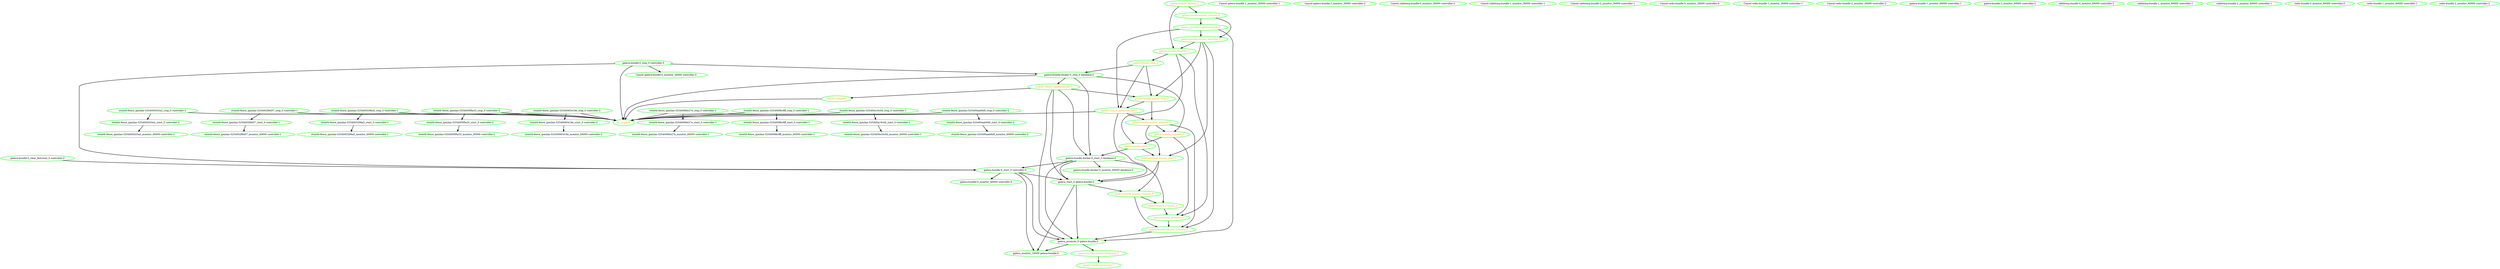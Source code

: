 digraph "g" {
"Cancel galera-bundle-0_monitor_30000 controller-0" [ style=bold color="green" fontcolor="black"]
"Cancel galera-bundle-1_monitor_30000 controller-1" [ style=bold color="green" fontcolor="black"]
"Cancel galera-bundle-2_monitor_30000 controller-2" [ style=bold color="green" fontcolor="black"]
"Cancel rabbitmq-bundle-0_monitor_30000 controller-2" [ style=bold color="green" fontcolor="black"]
"Cancel rabbitmq-bundle-1_monitor_30000 controller-1" [ style=bold color="green" fontcolor="black"]
"Cancel rabbitmq-bundle-2_monitor_30000 controller-1" [ style=bold color="green" fontcolor="black"]
"Cancel redis-bundle-0_monitor_30000 controller-0" [ style=bold color="green" fontcolor="black"]
"Cancel redis-bundle-1_monitor_30000 controller-1" [ style=bold color="green" fontcolor="black"]
"Cancel redis-bundle-2_monitor_30000 controller-2" [ style=bold color="green" fontcolor="black"]
"all_stopped" [ style=bold color="green" fontcolor="orange"]
"galera-bundle-0_clear_failcount_0 controller-0" -> "galera-bundle-0_start_0 controller-0" [ style = bold]
"galera-bundle-0_clear_failcount_0 controller-0" [ style=bold color="green" fontcolor="black"]
"galera-bundle-0_monitor_60000 controller-0" [ style=bold color="green" fontcolor="black"]
"galera-bundle-0_start_0 controller-0" -> "galera-bundle-0_monitor_60000 controller-0" [ style = bold]
"galera-bundle-0_start_0 controller-0" -> "galera_monitor_10000 galera-bundle-0" [ style = bold]
"galera-bundle-0_start_0 controller-0" -> "galera_promote_0 galera-bundle-0" [ style = bold]
"galera-bundle-0_start_0 controller-0" -> "galera_start_0 galera-bundle-0" [ style = bold]
"galera-bundle-0_start_0 controller-0" [ style=bold color="green" fontcolor="black"]
"galera-bundle-0_stop_0 controller-0" -> "Cancel galera-bundle-0_monitor_30000 controller-0" [ style = bold]
"galera-bundle-0_stop_0 controller-0" -> "all_stopped" [ style = bold]
"galera-bundle-0_stop_0 controller-0" -> "galera-bundle-0_start_0 controller-0" [ style = bold]
"galera-bundle-0_stop_0 controller-0" -> "galera-bundle-docker-0_stop_0 database-0" [ style = bold]
"galera-bundle-0_stop_0 controller-0" [ style=bold color="green" fontcolor="black"]
"galera-bundle-1_monitor_60000 controller-1" [ style=bold color="green" fontcolor="black"]
"galera-bundle-2_monitor_60000 controller-2" [ style=bold color="green" fontcolor="black"]
"galera-bundle-docker-0_monitor_60000 database-0" [ style=bold color="green" fontcolor="black"]
"galera-bundle-docker-0_start_0 database-0" -> "galera-bundle-0_start_0 controller-0" [ style = bold]
"galera-bundle-docker-0_start_0 database-0" -> "galera-bundle-docker-0_monitor_60000 database-0" [ style = bold]
"galera-bundle-docker-0_start_0 database-0" -> "galera-bundle_running_0" [ style = bold]
"galera-bundle-docker-0_start_0 database-0" -> "galera_promote_0 galera-bundle-0" [ style = bold]
"galera-bundle-docker-0_start_0 database-0" -> "galera_start_0 galera-bundle-0" [ style = bold]
"galera-bundle-docker-0_start_0 database-0" [ style=bold color="green" fontcolor="black"]
"galera-bundle-docker-0_stop_0 database-0" -> "all_stopped" [ style = bold]
"galera-bundle-docker-0_stop_0 database-0" -> "galera-bundle-docker-0_start_0 database-0" [ style = bold]
"galera-bundle-docker-0_stop_0 database-0" -> "galera-bundle_stopped_0" [ style = bold]
"galera-bundle-docker-0_stop_0 database-0" -> "stonith 'reboot' galera-bundle-0" [ style = bold]
"galera-bundle-docker-0_stop_0 database-0" [ style=bold color="green" fontcolor="black"]
"galera-bundle-master_demote_0" -> "galera-bundle-master_demoted_0" [ style = bold]
"galera-bundle-master_demote_0" -> "galera_demote_0 galera-bundle-0" [ style = bold]
"galera-bundle-master_demote_0" [ style=bold color="green" fontcolor="orange"]
"galera-bundle-master_demoted_0" -> "galera-bundle-master_promote_0" [ style = bold]
"galera-bundle-master_demoted_0" -> "galera-bundle-master_start_0" [ style = bold]
"galera-bundle-master_demoted_0" -> "galera-bundle-master_stop_0" [ style = bold]
"galera-bundle-master_demoted_0" -> "galera-bundle_demoted_0" [ style = bold]
"galera-bundle-master_demoted_0" [ style=bold color="green" fontcolor="orange"]
"galera-bundle-master_promote_0" -> "galera_promote_0 galera-bundle-0" [ style = bold]
"galera-bundle-master_promote_0" [ style=bold color="green" fontcolor="orange"]
"galera-bundle-master_promoted_0" -> "galera-bundle_promoted_0" [ style = bold]
"galera-bundle-master_promoted_0" [ style=bold color="green" fontcolor="orange"]
"galera-bundle-master_running_0" -> "galera-bundle-master_promote_0" [ style = bold]
"galera-bundle-master_running_0" -> "galera-bundle_running_0" [ style = bold]
"galera-bundle-master_running_0" [ style=bold color="green" fontcolor="orange"]
"galera-bundle-master_start_0" -> "galera-bundle-master_running_0" [ style = bold]
"galera-bundle-master_start_0" -> "galera_start_0 galera-bundle-0" [ style = bold]
"galera-bundle-master_start_0" [ style=bold color="green" fontcolor="orange"]
"galera-bundle-master_stop_0" -> "galera-bundle-master_stopped_0" [ style = bold]
"galera-bundle-master_stop_0" -> "galera_stop_0 galera-bundle-0" [ style = bold]
"galera-bundle-master_stop_0" [ style=bold color="green" fontcolor="orange"]
"galera-bundle-master_stopped_0" -> "galera-bundle-master_promote_0" [ style = bold]
"galera-bundle-master_stopped_0" -> "galera-bundle-master_start_0" [ style = bold]
"galera-bundle-master_stopped_0" -> "galera-bundle_stopped_0" [ style = bold]
"galera-bundle-master_stopped_0" [ style=bold color="green" fontcolor="orange"]
"galera-bundle_demote_0" -> "galera-bundle-master_demote_0" [ style = bold]
"galera-bundle_demote_0" -> "galera-bundle_demoted_0" [ style = bold]
"galera-bundle_demote_0" [ style=bold color="green" fontcolor="orange"]
"galera-bundle_demoted_0" -> "galera-bundle_promote_0" [ style = bold]
"galera-bundle_demoted_0" -> "galera-bundle_start_0" [ style = bold]
"galera-bundle_demoted_0" -> "galera-bundle_stop_0" [ style = bold]
"galera-bundle_demoted_0" [ style=bold color="green" fontcolor="orange"]
"galera-bundle_promote_0" -> "galera-bundle-master_promote_0" [ style = bold]
"galera-bundle_promote_0" [ style=bold color="green" fontcolor="orange"]
"galera-bundle_promoted_0" [ style=bold color="green" fontcolor="orange"]
"galera-bundle_running_0" -> "galera-bundle_promote_0" [ style = bold]
"galera-bundle_running_0" [ style=bold color="green" fontcolor="orange"]
"galera-bundle_start_0" -> "galera-bundle-docker-0_start_0 database-0" [ style = bold]
"galera-bundle_start_0" -> "galera-bundle-master_start_0" [ style = bold]
"galera-bundle_start_0" [ style=bold color="green" fontcolor="orange"]
"galera-bundle_stop_0" -> "galera-bundle-docker-0_stop_0 database-0" [ style = bold]
"galera-bundle_stop_0" -> "galera-bundle-master_stop_0" [ style = bold]
"galera-bundle_stop_0" -> "galera_stop_0 galera-bundle-0" [ style = bold]
"galera-bundle_stop_0" [ style=bold color="green" fontcolor="orange"]
"galera-bundle_stopped_0" -> "galera-bundle_promote_0" [ style = bold]
"galera-bundle_stopped_0" -> "galera-bundle_start_0" [ style = bold]
"galera-bundle_stopped_0" [ style=bold color="green" fontcolor="orange"]
"galera_demote_0 galera-bundle-0" -> "galera-bundle-master_demoted_0" [ style = bold]
"galera_demote_0 galera-bundle-0" -> "galera_promote_0 galera-bundle-0" [ style = bold]
"galera_demote_0 galera-bundle-0" -> "galera_stop_0 galera-bundle-0" [ style = bold]
"galera_demote_0 galera-bundle-0" [ style=bold color="green" fontcolor="orange"]
"galera_monitor_10000 galera-bundle-0" [ style=bold color="green" fontcolor="black"]
"galera_promote_0 galera-bundle-0" -> "galera-bundle-master_promoted_0" [ style = bold]
"galera_promote_0 galera-bundle-0" -> "galera_monitor_10000 galera-bundle-0" [ style = bold]
"galera_promote_0 galera-bundle-0" [ style=bold color="green" fontcolor="black"]
"galera_start_0 galera-bundle-0" -> "galera-bundle-master_running_0" [ style = bold]
"galera_start_0 galera-bundle-0" -> "galera_monitor_10000 galera-bundle-0" [ style = bold]
"galera_start_0 galera-bundle-0" -> "galera_promote_0 galera-bundle-0" [ style = bold]
"galera_start_0 galera-bundle-0" [ style=bold color="green" fontcolor="black"]
"galera_stop_0 galera-bundle-0" -> "all_stopped" [ style = bold]
"galera_stop_0 galera-bundle-0" -> "galera-bundle-master_stopped_0" [ style = bold]
"galera_stop_0 galera-bundle-0" -> "galera_start_0 galera-bundle-0" [ style = bold]
"galera_stop_0 galera-bundle-0" [ style=bold color="green" fontcolor="orange"]
"rabbitmq-bundle-0_monitor_60000 controller-2" [ style=bold color="green" fontcolor="black"]
"rabbitmq-bundle-1_monitor_60000 controller-1" [ style=bold color="green" fontcolor="black"]
"rabbitmq-bundle-2_monitor_60000 controller-1" [ style=bold color="green" fontcolor="black"]
"redis-bundle-0_monitor_60000 controller-0" [ style=bold color="green" fontcolor="black"]
"redis-bundle-1_monitor_60000 controller-1" [ style=bold color="green" fontcolor="black"]
"redis-bundle-2_monitor_60000 controller-2" [ style=bold color="green" fontcolor="black"]
"stonith 'reboot' galera-bundle-0" -> "galera-bundle-docker-0_start_0 database-0" [ style = bold]
"stonith 'reboot' galera-bundle-0" -> "galera-bundle-master_stop_0" [ style = bold]
"stonith 'reboot' galera-bundle-0" -> "galera_promote_0 galera-bundle-0" [ style = bold]
"stonith 'reboot' galera-bundle-0" -> "galera_start_0 galera-bundle-0" [ style = bold]
"stonith 'reboot' galera-bundle-0" -> "stonith_complete" [ style = bold]
"stonith 'reboot' galera-bundle-0" [ style=bold color="green" fontcolor="orange"]
"stonith-fence_ipmilan-5254000203a2_monitor_60000 controller-2" [ style=bold color="green" fontcolor="black"]
"stonith-fence_ipmilan-5254000203a2_start_0 controller-2" -> "stonith-fence_ipmilan-5254000203a2_monitor_60000 controller-2" [ style = bold]
"stonith-fence_ipmilan-5254000203a2_start_0 controller-2" [ style=bold color="green" fontcolor="black"]
"stonith-fence_ipmilan-5254000203a2_stop_0 controller-2" -> "all_stopped" [ style = bold]
"stonith-fence_ipmilan-5254000203a2_stop_0 controller-2" -> "stonith-fence_ipmilan-5254000203a2_start_0 controller-2" [ style = bold]
"stonith-fence_ipmilan-5254000203a2_stop_0 controller-2" [ style=bold color="green" fontcolor="black"]
"stonith-fence_ipmilan-5254002f6d57_monitor_60000 controller-1" [ style=bold color="green" fontcolor="black"]
"stonith-fence_ipmilan-5254002f6d57_start_0 controller-1" -> "stonith-fence_ipmilan-5254002f6d57_monitor_60000 controller-1" [ style = bold]
"stonith-fence_ipmilan-5254002f6d57_start_0 controller-1" [ style=bold color="green" fontcolor="black"]
"stonith-fence_ipmilan-5254002f6d57_stop_0 controller-1" -> "all_stopped" [ style = bold]
"stonith-fence_ipmilan-5254002f6d57_stop_0 controller-1" -> "stonith-fence_ipmilan-5254002f6d57_start_0 controller-1" [ style = bold]
"stonith-fence_ipmilan-5254002f6d57_stop_0 controller-1" [ style=bold color="green" fontcolor="black"]
"stonith-fence_ipmilan-5254003296a5_monitor_60000 controller-1" [ style=bold color="green" fontcolor="black"]
"stonith-fence_ipmilan-5254003296a5_start_0 controller-1" -> "stonith-fence_ipmilan-5254003296a5_monitor_60000 controller-1" [ style = bold]
"stonith-fence_ipmilan-5254003296a5_start_0 controller-1" [ style=bold color="green" fontcolor="black"]
"stonith-fence_ipmilan-5254003296a5_stop_0 controller-1" -> "all_stopped" [ style = bold]
"stonith-fence_ipmilan-5254003296a5_stop_0 controller-1" -> "stonith-fence_ipmilan-5254003296a5_start_0 controller-1" [ style = bold]
"stonith-fence_ipmilan-5254003296a5_stop_0 controller-1" [ style=bold color="green" fontcolor="black"]
"stonith-fence_ipmilan-5254005f9a33_monitor_60000 controller-2" [ style=bold color="green" fontcolor="black"]
"stonith-fence_ipmilan-5254005f9a33_start_0 controller-2" -> "stonith-fence_ipmilan-5254005f9a33_monitor_60000 controller-2" [ style = bold]
"stonith-fence_ipmilan-5254005f9a33_start_0 controller-2" [ style=bold color="green" fontcolor="black"]
"stonith-fence_ipmilan-5254005f9a33_stop_0 controller-2" -> "all_stopped" [ style = bold]
"stonith-fence_ipmilan-5254005f9a33_stop_0 controller-2" -> "stonith-fence_ipmilan-5254005f9a33_start_0 controller-2" [ style = bold]
"stonith-fence_ipmilan-5254005f9a33_stop_0 controller-2" [ style=bold color="green" fontcolor="black"]
"stonith-fence_ipmilan-52540065418e_monitor_60000 controller-2" [ style=bold color="green" fontcolor="black"]
"stonith-fence_ipmilan-52540065418e_start_0 controller-2" -> "stonith-fence_ipmilan-52540065418e_monitor_60000 controller-2" [ style = bold]
"stonith-fence_ipmilan-52540065418e_start_0 controller-2" [ style=bold color="green" fontcolor="black"]
"stonith-fence_ipmilan-52540065418e_stop_0 controller-2" -> "all_stopped" [ style = bold]
"stonith-fence_ipmilan-52540065418e_stop_0 controller-2" -> "stonith-fence_ipmilan-52540065418e_start_0 controller-2" [ style = bold]
"stonith-fence_ipmilan-52540065418e_stop_0 controller-2" [ style=bold color="green" fontcolor="black"]
"stonith-fence_ipmilan-52540066e27e_monitor_60000 controller-1" [ style=bold color="green" fontcolor="black"]
"stonith-fence_ipmilan-52540066e27e_start_0 controller-1" -> "stonith-fence_ipmilan-52540066e27e_monitor_60000 controller-1" [ style = bold]
"stonith-fence_ipmilan-52540066e27e_start_0 controller-1" [ style=bold color="green" fontcolor="black"]
"stonith-fence_ipmilan-52540066e27e_stop_0 controller-1" -> "all_stopped" [ style = bold]
"stonith-fence_ipmilan-52540066e27e_stop_0 controller-1" -> "stonith-fence_ipmilan-52540066e27e_start_0 controller-1" [ style = bold]
"stonith-fence_ipmilan-52540066e27e_stop_0 controller-1" [ style=bold color="green" fontcolor="black"]
"stonith-fence_ipmilan-52540098c9ff_monitor_60000 controller-1" [ style=bold color="green" fontcolor="black"]
"stonith-fence_ipmilan-52540098c9ff_start_0 controller-1" -> "stonith-fence_ipmilan-52540098c9ff_monitor_60000 controller-1" [ style = bold]
"stonith-fence_ipmilan-52540098c9ff_start_0 controller-1" [ style=bold color="green" fontcolor="black"]
"stonith-fence_ipmilan-52540098c9ff_stop_0 controller-1" -> "all_stopped" [ style = bold]
"stonith-fence_ipmilan-52540098c9ff_stop_0 controller-1" -> "stonith-fence_ipmilan-52540098c9ff_start_0 controller-1" [ style = bold]
"stonith-fence_ipmilan-52540098c9ff_stop_0 controller-1" [ style=bold color="green" fontcolor="black"]
"stonith-fence_ipmilan-525400a16c0d_monitor_60000 controller-1" [ style=bold color="green" fontcolor="black"]
"stonith-fence_ipmilan-525400a16c0d_start_0 controller-1" -> "stonith-fence_ipmilan-525400a16c0d_monitor_60000 controller-1" [ style = bold]
"stonith-fence_ipmilan-525400a16c0d_start_0 controller-1" [ style=bold color="green" fontcolor="black"]
"stonith-fence_ipmilan-525400a16c0d_stop_0 controller-1" -> "all_stopped" [ style = bold]
"stonith-fence_ipmilan-525400a16c0d_stop_0 controller-1" -> "stonith-fence_ipmilan-525400a16c0d_start_0 controller-1" [ style = bold]
"stonith-fence_ipmilan-525400a16c0d_stop_0 controller-1" [ style=bold color="green" fontcolor="black"]
"stonith-fence_ipmilan-525400aab9d9_monitor_60000 controller-2" [ style=bold color="green" fontcolor="black"]
"stonith-fence_ipmilan-525400aab9d9_start_0 controller-2" -> "stonith-fence_ipmilan-525400aab9d9_monitor_60000 controller-2" [ style = bold]
"stonith-fence_ipmilan-525400aab9d9_start_0 controller-2" [ style=bold color="green" fontcolor="black"]
"stonith-fence_ipmilan-525400aab9d9_stop_0 controller-2" -> "all_stopped" [ style = bold]
"stonith-fence_ipmilan-525400aab9d9_stop_0 controller-2" -> "stonith-fence_ipmilan-525400aab9d9_start_0 controller-2" [ style = bold]
"stonith-fence_ipmilan-525400aab9d9_stop_0 controller-2" [ style=bold color="green" fontcolor="black"]
"stonith_complete" -> "all_stopped" [ style = bold]
"stonith_complete" [ style=bold color="green" fontcolor="orange"]
}
